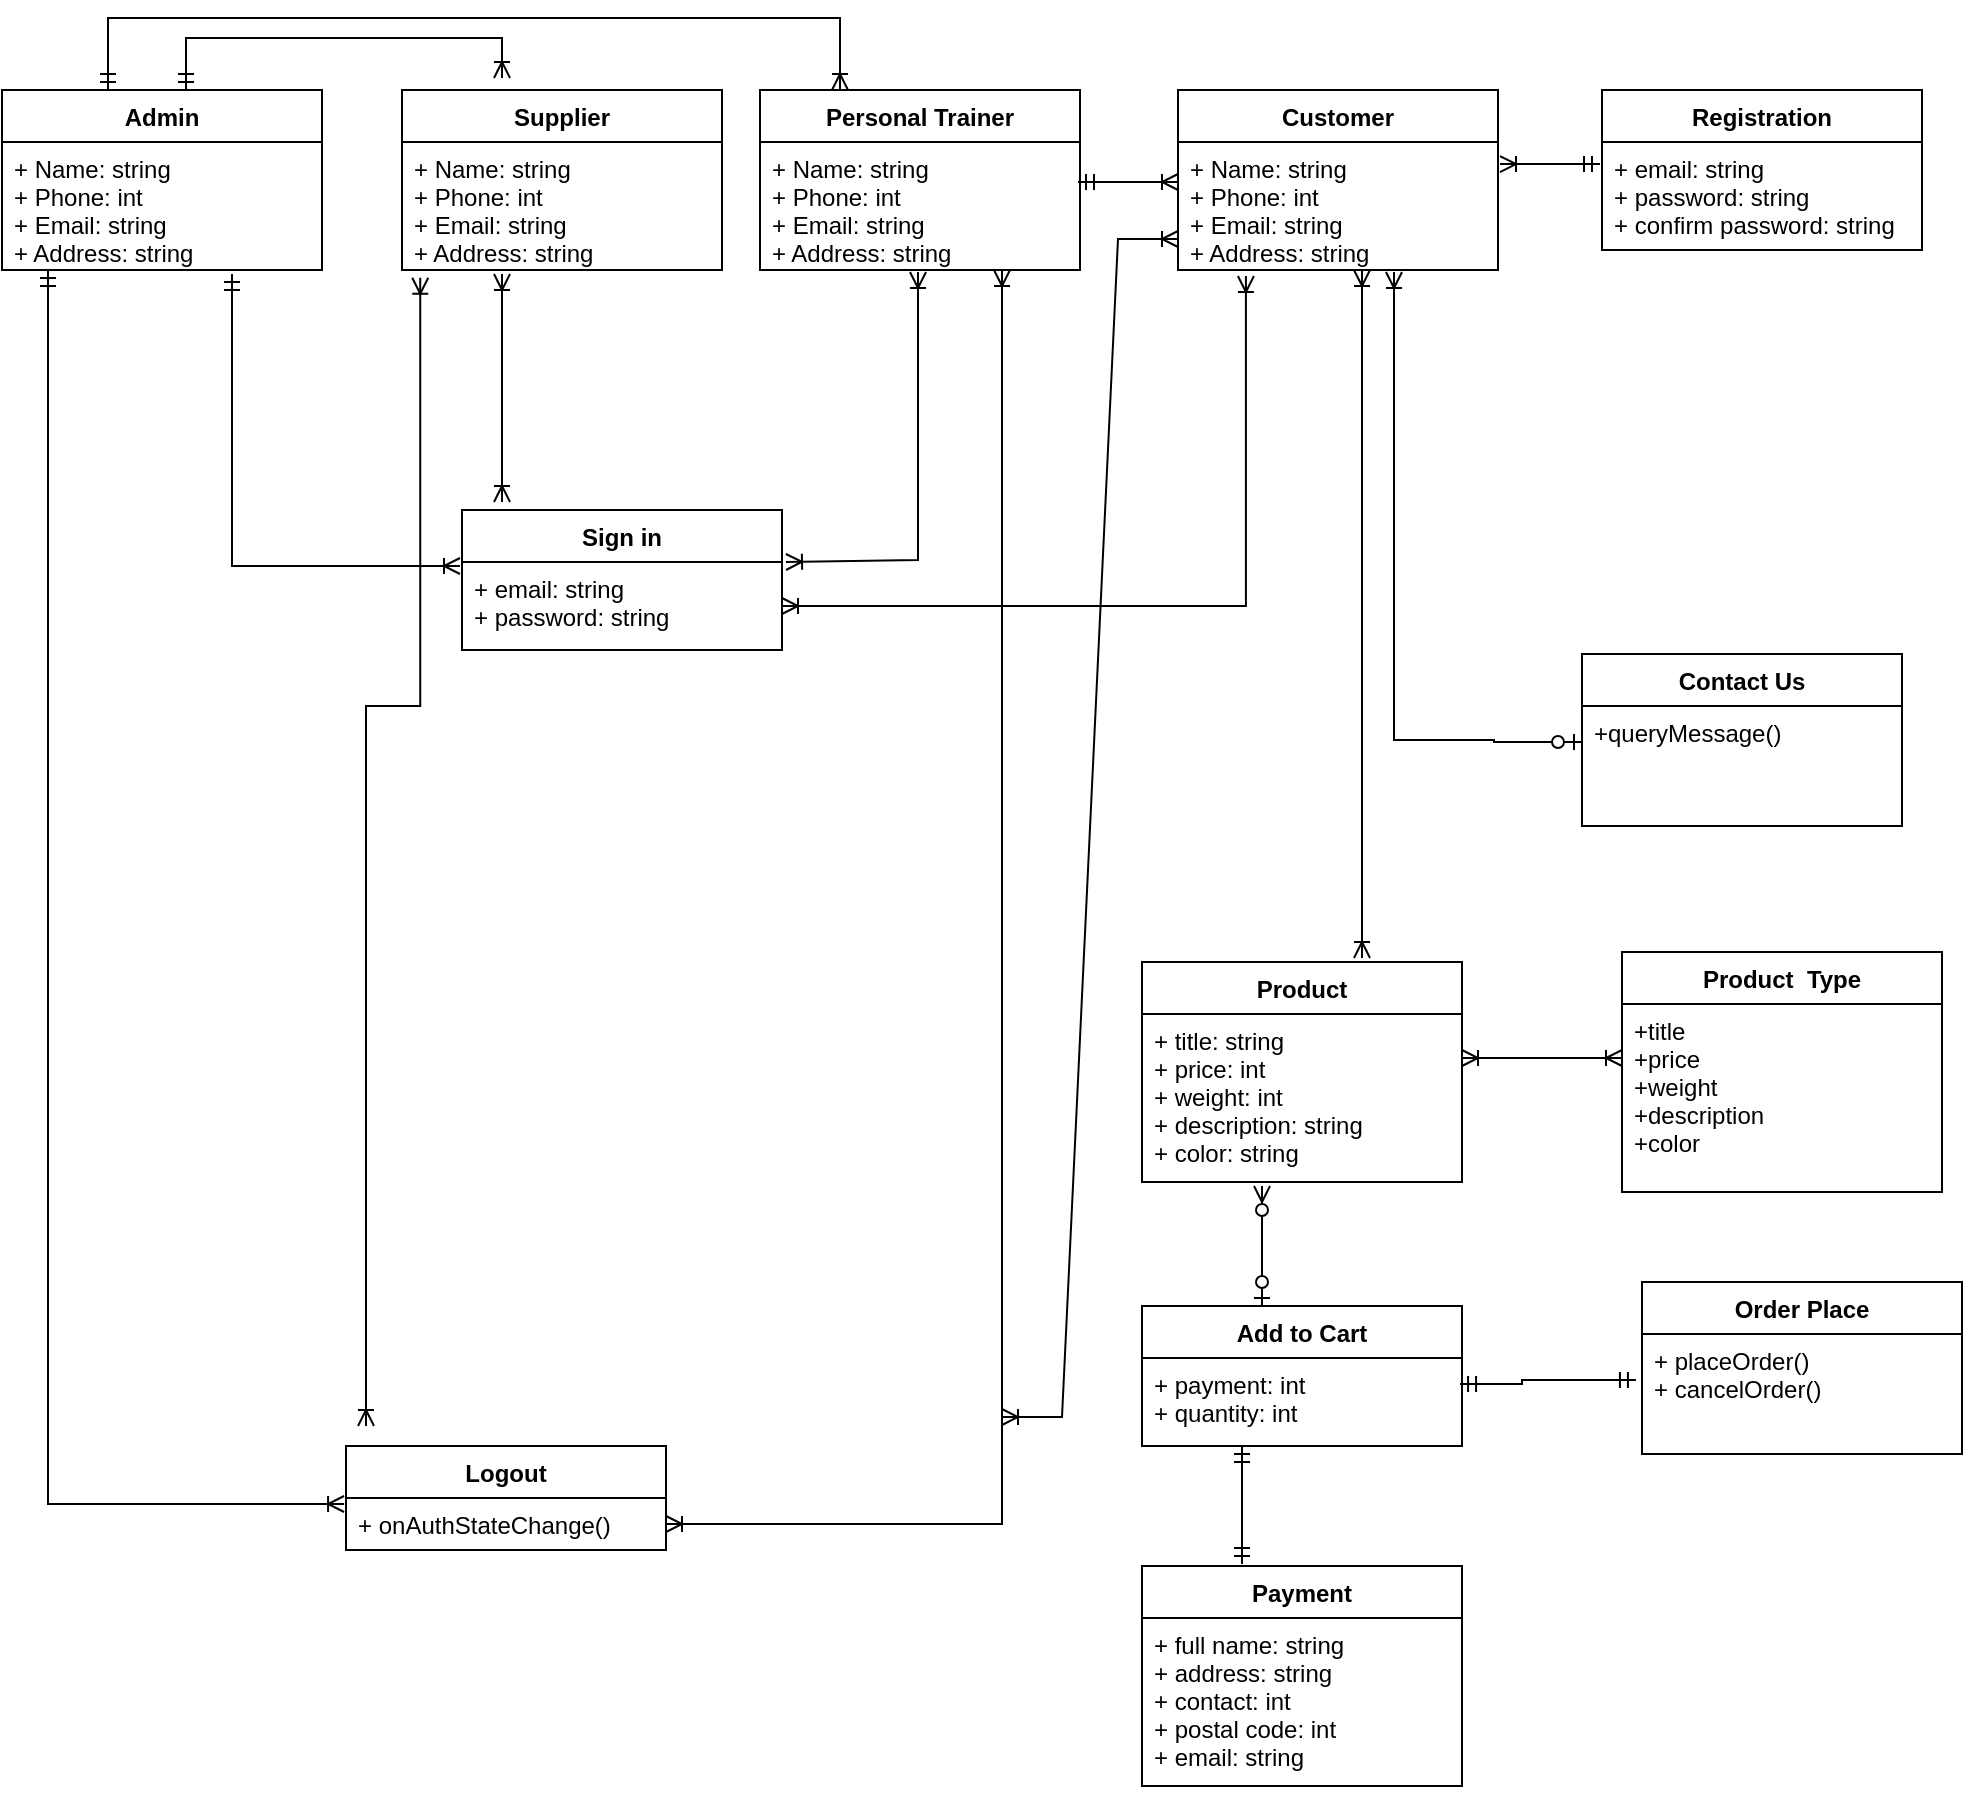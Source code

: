 <mxfile version="20.8.3" type="device"><diagram id="a10wNeTkIccnFE9XbOYr" name="Page-1"><mxGraphModel dx="1120" dy="488" grid="1" gridSize="10" guides="1" tooltips="1" connect="1" arrows="1" fold="1" page="1" pageScale="1" pageWidth="1100" pageHeight="1700" math="0" shadow="0"><root><mxCell id="0"/><mxCell id="1" parent="0"/><mxCell id="b2Wym28ZFADaAoh12szl-1" value="Registration" style="swimlane;fontStyle=1;align=center;verticalAlign=top;childLayout=stackLayout;horizontal=1;startSize=26;horizontalStack=0;resizeParent=1;resizeParentMax=0;resizeLast=0;collapsible=1;marginBottom=0;movable=0;resizable=0;rotatable=0;deletable=0;editable=0;connectable=0;" parent="1" vertex="1"><mxGeometry x="840" y="86" width="160" height="80" as="geometry"><mxRectangle x="832" y="86" width="110" height="30" as="alternateBounds"/></mxGeometry></mxCell><mxCell id="b2Wym28ZFADaAoh12szl-2" value="+ email: string&#10;+ password: string&#10;+ confirm password: string" style="text;strokeColor=none;fillColor=none;align=left;verticalAlign=top;spacingLeft=4;spacingRight=4;overflow=hidden;rotatable=0;points=[[0,0.5],[1,0.5]];portConstraint=eastwest;" parent="b2Wym28ZFADaAoh12szl-1" vertex="1"><mxGeometry y="26" width="160" height="54" as="geometry"/></mxCell><mxCell id="b2Wym28ZFADaAoh12szl-9" value="Payment" style="swimlane;fontStyle=1;align=center;verticalAlign=top;childLayout=stackLayout;horizontal=1;startSize=26;horizontalStack=0;resizeParent=1;resizeParentMax=0;resizeLast=0;collapsible=1;marginBottom=0;movable=0;resizable=0;rotatable=0;deletable=0;editable=0;connectable=0;" parent="1" vertex="1"><mxGeometry x="610" y="824" width="160" height="110" as="geometry"/></mxCell><mxCell id="b2Wym28ZFADaAoh12szl-10" value="+ full name: string&#10;+ address: string&#10;+ contact: int&#10;+ postal code: int&#10;+ email: string" style="text;strokeColor=none;fillColor=none;align=left;verticalAlign=top;spacingLeft=4;spacingRight=4;overflow=hidden;rotatable=0;points=[[0,0.5],[1,0.5]];portConstraint=eastwest;" parent="b2Wym28ZFADaAoh12szl-9" vertex="1"><mxGeometry y="26" width="160" height="84" as="geometry"/></mxCell><mxCell id="b2Wym28ZFADaAoh12szl-13" value="Add to Cart" style="swimlane;fontStyle=1;align=center;verticalAlign=top;childLayout=stackLayout;horizontal=1;startSize=26;horizontalStack=0;resizeParent=1;resizeParentMax=0;resizeLast=0;collapsible=1;marginBottom=0;movable=0;resizable=0;rotatable=0;deletable=0;editable=0;connectable=0;" parent="1" vertex="1"><mxGeometry x="610" y="694" width="160" height="70" as="geometry"/></mxCell><mxCell id="b2Wym28ZFADaAoh12szl-14" value="+ payment: int&#10;+ quantity: int" style="text;strokeColor=none;fillColor=none;align=left;verticalAlign=top;spacingLeft=4;spacingRight=4;overflow=hidden;rotatable=0;points=[[0,0.5],[1,0.5]];portConstraint=eastwest;" parent="b2Wym28ZFADaAoh12szl-13" vertex="1"><mxGeometry y="26" width="160" height="44" as="geometry"/></mxCell><mxCell id="b2Wym28ZFADaAoh12szl-17" value="Product" style="swimlane;fontStyle=1;align=center;verticalAlign=top;childLayout=stackLayout;horizontal=1;startSize=26;horizontalStack=0;resizeParent=1;resizeParentMax=0;resizeLast=0;collapsible=1;marginBottom=0;movable=0;resizable=0;rotatable=0;deletable=0;editable=0;connectable=0;" parent="1" vertex="1"><mxGeometry x="610" y="522" width="160" height="110" as="geometry"/></mxCell><mxCell id="b2Wym28ZFADaAoh12szl-18" value="+ title: string&#10;+ price: int&#10;+ weight: int&#10;+ description: string&#10;+ color: string" style="text;strokeColor=none;fillColor=none;align=left;verticalAlign=top;spacingLeft=4;spacingRight=4;overflow=hidden;rotatable=0;points=[[0,0.5],[1,0.5]];portConstraint=eastwest;" parent="b2Wym28ZFADaAoh12szl-17" vertex="1"><mxGeometry y="26" width="160" height="84" as="geometry"/></mxCell><mxCell id="yFuO4fXcs-HFA9jb5GJk-31" value="" style="edgeStyle=elbowEdgeStyle;fontSize=12;html=1;endArrow=ERzeroToMany;startArrow=ERzeroToOne;rounded=0;" parent="b2Wym28ZFADaAoh12szl-17" edge="1"><mxGeometry x="-1" y="-103" width="100" height="100" relative="1" as="geometry"><mxPoint x="60" y="172" as="sourcePoint"/><mxPoint x="60" y="112" as="targetPoint"/><Array as="points"><mxPoint x="60" y="142"/></Array><mxPoint x="-13" y="50" as="offset"/></mxGeometry></mxCell><mxCell id="b2Wym28ZFADaAoh12szl-25" value="Product  Type" style="swimlane;fontStyle=1;align=center;verticalAlign=top;childLayout=stackLayout;horizontal=1;startSize=26;horizontalStack=0;resizeParent=1;resizeParentMax=0;resizeLast=0;collapsible=1;marginBottom=0;movable=0;resizable=0;rotatable=0;deletable=0;editable=0;connectable=0;" parent="1" vertex="1"><mxGeometry x="850" y="517" width="160" height="120" as="geometry"/></mxCell><mxCell id="b2Wym28ZFADaAoh12szl-26" value="+title&#10;+price&#10;+weight&#10;+description&#10;+color" style="text;strokeColor=none;fillColor=none;align=left;verticalAlign=top;spacingLeft=4;spacingRight=4;overflow=hidden;rotatable=0;points=[[0,0.5],[1,0.5]];portConstraint=eastwest;" parent="b2Wym28ZFADaAoh12szl-25" vertex="1"><mxGeometry y="26" width="160" height="94" as="geometry"/></mxCell><mxCell id="b2Wym28ZFADaAoh12szl-37" value="Admin" style="swimlane;fontStyle=1;align=center;verticalAlign=top;childLayout=stackLayout;horizontal=1;startSize=26;horizontalStack=0;resizeParent=1;resizeParentMax=0;resizeLast=0;collapsible=1;marginBottom=0;movable=0;resizable=0;rotatable=0;deletable=0;editable=0;connectable=0;" parent="1" vertex="1"><mxGeometry x="40" y="86" width="160" height="90" as="geometry"/></mxCell><mxCell id="b2Wym28ZFADaAoh12szl-38" value="+ Name: string&#10;+ Phone: int&#10;+ Email: string&#10;+ Address: string" style="text;strokeColor=none;fillColor=none;align=left;verticalAlign=top;spacingLeft=4;spacingRight=4;overflow=hidden;rotatable=0;points=[[0,0.5],[1,0.5]];portConstraint=eastwest;" parent="b2Wym28ZFADaAoh12szl-37" vertex="1"><mxGeometry y="26" width="160" height="64" as="geometry"/></mxCell><mxCell id="b2Wym28ZFADaAoh12szl-41" value="Customer" style="swimlane;fontStyle=1;align=center;verticalAlign=top;childLayout=stackLayout;horizontal=1;startSize=26;horizontalStack=0;resizeParent=1;resizeParentMax=0;resizeLast=0;collapsible=1;marginBottom=0;movable=0;resizable=0;rotatable=0;deletable=0;editable=0;connectable=0;" parent="1" vertex="1"><mxGeometry x="628" y="86" width="160" height="90" as="geometry"/></mxCell><mxCell id="b2Wym28ZFADaAoh12szl-42" value="+ Name: string&#10;+ Phone: int&#10;+ Email: string&#10;+ Address: string" style="text;strokeColor=none;fillColor=none;align=left;verticalAlign=top;spacingLeft=4;spacingRight=4;overflow=hidden;rotatable=0;points=[[0,0.5],[1,0.5]];portConstraint=eastwest;" parent="b2Wym28ZFADaAoh12szl-41" vertex="1"><mxGeometry y="26" width="160" height="64" as="geometry"/></mxCell><mxCell id="b2Wym28ZFADaAoh12szl-45" value="Supplier" style="swimlane;fontStyle=1;align=center;verticalAlign=top;childLayout=stackLayout;horizontal=1;startSize=26;horizontalStack=0;resizeParent=1;resizeParentMax=0;resizeLast=0;collapsible=1;marginBottom=0;movable=0;resizable=0;rotatable=0;deletable=0;editable=0;connectable=0;" parent="1" vertex="1"><mxGeometry x="240" y="86" width="160" height="90" as="geometry"/></mxCell><mxCell id="b2Wym28ZFADaAoh12szl-46" value="+ Name: string&#10;+ Phone: int&#10;+ Email: string&#10;+ Address: string" style="text;strokeColor=none;fillColor=none;align=left;verticalAlign=top;spacingLeft=4;spacingRight=4;overflow=hidden;rotatable=0;points=[[0,0.5],[1,0.5]];portConstraint=eastwest;" parent="b2Wym28ZFADaAoh12szl-45" vertex="1"><mxGeometry y="26" width="160" height="64" as="geometry"/></mxCell><mxCell id="b2Wym28ZFADaAoh12szl-49" value="Contact Us" style="swimlane;fontStyle=1;align=center;verticalAlign=top;childLayout=stackLayout;horizontal=1;startSize=26;horizontalStack=0;resizeParent=1;resizeParentMax=0;resizeLast=0;collapsible=1;marginBottom=0;movable=0;resizable=0;rotatable=0;deletable=0;editable=0;connectable=0;" parent="1" vertex="1"><mxGeometry x="830" y="368" width="160" height="86" as="geometry"/></mxCell><mxCell id="b2Wym28ZFADaAoh12szl-52" value="+queryMessage()" style="text;strokeColor=none;fillColor=none;align=left;verticalAlign=top;spacingLeft=4;spacingRight=4;overflow=hidden;rotatable=0;points=[[0,0.5],[1,0.5]];portConstraint=eastwest;" parent="b2Wym28ZFADaAoh12szl-49" vertex="1"><mxGeometry y="26" width="160" height="60" as="geometry"/></mxCell><mxCell id="b2Wym28ZFADaAoh12szl-53" value="Logout" style="swimlane;fontStyle=1;align=center;verticalAlign=top;childLayout=stackLayout;horizontal=1;startSize=26;horizontalStack=0;resizeParent=1;resizeParentMax=0;resizeLast=0;collapsible=1;marginBottom=0;movable=0;resizable=0;rotatable=0;deletable=0;editable=0;connectable=0;" parent="1" vertex="1"><mxGeometry x="212" y="764" width="160" height="52" as="geometry"/></mxCell><mxCell id="b2Wym28ZFADaAoh12szl-56" value="+ onAuthStateChange()" style="text;strokeColor=none;fillColor=none;align=left;verticalAlign=top;spacingLeft=4;spacingRight=4;overflow=hidden;rotatable=0;points=[[0,0.5],[1,0.5]];portConstraint=eastwest;" parent="b2Wym28ZFADaAoh12szl-53" vertex="1"><mxGeometry y="26" width="160" height="26" as="geometry"/></mxCell><mxCell id="THUekhrKQt5cjs4oiz1T-20" value="Order Place" style="swimlane;fontStyle=1;align=center;verticalAlign=top;childLayout=stackLayout;horizontal=1;startSize=26;horizontalStack=0;resizeParent=1;resizeParentMax=0;resizeLast=0;collapsible=1;marginBottom=0;movable=0;resizable=0;rotatable=0;deletable=0;editable=0;connectable=0;" parent="1" vertex="1"><mxGeometry x="860" y="682" width="160" height="86" as="geometry"/></mxCell><mxCell id="THUekhrKQt5cjs4oiz1T-23" value="+ placeOrder()&#10;+ cancelOrder()" style="text;strokeColor=none;fillColor=none;align=left;verticalAlign=top;spacingLeft=4;spacingRight=4;overflow=hidden;rotatable=0;points=[[0,0.5],[1,0.5]];portConstraint=eastwest;" parent="THUekhrKQt5cjs4oiz1T-20" vertex="1"><mxGeometry y="26" width="160" height="60" as="geometry"/></mxCell><mxCell id="yFuO4fXcs-HFA9jb5GJk-8" value="Personal Trainer" style="swimlane;fontStyle=1;align=center;verticalAlign=top;childLayout=stackLayout;horizontal=1;startSize=26;horizontalStack=0;resizeParent=1;resizeParentMax=0;resizeLast=0;collapsible=1;marginBottom=0;movable=0;resizable=0;rotatable=0;deletable=0;editable=0;connectable=0;" parent="1" vertex="1"><mxGeometry x="419" y="86" width="160" height="90" as="geometry"/></mxCell><mxCell id="yFuO4fXcs-HFA9jb5GJk-25" value="" style="edgeStyle=elbowEdgeStyle;fontSize=12;html=1;endArrow=ERoneToMany;startArrow=ERmandOne;rounded=0;elbow=vertical;" parent="yFuO4fXcs-HFA9jb5GJk-8" edge="1"><mxGeometry width="100" height="100" relative="1" as="geometry"><mxPoint x="159" y="46" as="sourcePoint"/><mxPoint x="209" y="46" as="targetPoint"/><Array as="points"><mxPoint x="199" y="46"/></Array></mxGeometry></mxCell><mxCell id="yFuO4fXcs-HFA9jb5GJk-9" value="+ Name: string&#10;+ Phone: int&#10;+ Email: string&#10;+ Address: string" style="text;strokeColor=none;fillColor=none;align=left;verticalAlign=top;spacingLeft=4;spacingRight=4;overflow=hidden;rotatable=0;points=[[0,0.5],[1,0.5]];portConstraint=eastwest;" parent="yFuO4fXcs-HFA9jb5GJk-8" vertex="1"><mxGeometry y="26" width="160" height="64" as="geometry"/></mxCell><mxCell id="yFuO4fXcs-HFA9jb5GJk-12" value="" style="edgeStyle=elbowEdgeStyle;fontSize=12;html=1;endArrow=ERoneToMany;startArrow=ERmandOne;rounded=0;elbow=vertical;" parent="1" edge="1"><mxGeometry width="100" height="100" relative="1" as="geometry"><mxPoint x="132" y="86" as="sourcePoint"/><mxPoint x="290" y="80" as="targetPoint"/><Array as="points"><mxPoint x="210" y="60"/></Array></mxGeometry></mxCell><mxCell id="yFuO4fXcs-HFA9jb5GJk-13" value="" style="edgeStyle=elbowEdgeStyle;fontSize=12;html=1;endArrow=ERoneToMany;startArrow=ERmandOne;rounded=0;elbow=vertical;entryX=0.25;entryY=0;entryDx=0;entryDy=0;" parent="1" target="yFuO4fXcs-HFA9jb5GJk-8" edge="1"><mxGeometry width="100" height="100" relative="1" as="geometry"><mxPoint x="93" y="86" as="sourcePoint"/><mxPoint x="251" y="80" as="targetPoint"/><Array as="points"><mxPoint x="170" y="50"/></Array></mxGeometry></mxCell><mxCell id="yFuO4fXcs-HFA9jb5GJk-14" value="" style="edgeStyle=elbowEdgeStyle;fontSize=12;html=1;endArrow=ERoneToMany;startArrow=ERmandOne;rounded=0;elbow=vertical;exitX=0.475;exitY=1.031;exitDx=0;exitDy=0;exitPerimeter=0;" parent="1" edge="1"><mxGeometry width="100" height="100" relative="1" as="geometry"><mxPoint x="155" y="177.984" as="sourcePoint"/><mxPoint x="269" y="324" as="targetPoint"/><Array as="points"><mxPoint x="119" y="324"/></Array></mxGeometry></mxCell><mxCell id="yFuO4fXcs-HFA9jb5GJk-15" value="Sign in" style="swimlane;fontStyle=1;align=center;verticalAlign=top;childLayout=stackLayout;horizontal=1;startSize=26;horizontalStack=0;resizeParent=1;resizeParentMax=0;resizeLast=0;collapsible=1;marginBottom=0;movable=0;resizable=0;rotatable=0;deletable=0;editable=0;connectable=0;" parent="1" vertex="1"><mxGeometry x="270" y="296" width="160" height="70" as="geometry"/></mxCell><mxCell id="yFuO4fXcs-HFA9jb5GJk-16" value="+ email: string&#10;+ password: string" style="text;strokeColor=none;fillColor=none;align=left;verticalAlign=top;spacingLeft=4;spacingRight=4;overflow=hidden;rotatable=0;points=[[0,0.5],[1,0.5]];portConstraint=eastwest;" parent="yFuO4fXcs-HFA9jb5GJk-15" vertex="1"><mxGeometry y="26" width="160" height="44" as="geometry"/></mxCell><mxCell id="yFuO4fXcs-HFA9jb5GJk-21" value="" style="edgeStyle=elbowEdgeStyle;fontSize=12;html=1;endArrow=ERoneToMany;startArrow=ERoneToMany;rounded=0;elbow=vertical;" parent="1" edge="1"><mxGeometry width="100" height="100" relative="1" as="geometry"><mxPoint x="290" y="292" as="sourcePoint"/><mxPoint x="290" y="178" as="targetPoint"/><Array as="points"><mxPoint x="290" y="242"/></Array></mxGeometry></mxCell><mxCell id="yFuO4fXcs-HFA9jb5GJk-23" value="" style="edgeStyle=elbowEdgeStyle;fontSize=12;html=1;endArrow=ERoneToMany;startArrow=ERoneToMany;rounded=0;elbow=vertical;exitX=1.025;exitY=0.659;exitDx=0;exitDy=0;exitPerimeter=0;" parent="1" edge="1"><mxGeometry x="0.263" y="-190" width="100" height="100" relative="1" as="geometry"><mxPoint x="432" y="321.996" as="sourcePoint"/><mxPoint x="498" y="177" as="targetPoint"/><Array as="points"><mxPoint x="518" y="321"/></Array><mxPoint as="offset"/></mxGeometry></mxCell><mxCell id="yFuO4fXcs-HFA9jb5GJk-24" value="" style="edgeStyle=elbowEdgeStyle;fontSize=12;html=1;endArrow=ERoneToMany;startArrow=ERoneToMany;rounded=0;elbow=vertical;exitX=1;exitY=0.5;exitDx=0;exitDy=0;entryX=0.106;entryY=1.047;entryDx=0;entryDy=0;entryPerimeter=0;" parent="1" source="yFuO4fXcs-HFA9jb5GJk-16" edge="1"><mxGeometry x="0.263" y="-190" width="100" height="100" relative="1" as="geometry"><mxPoint x="447" y="344.0" as="sourcePoint"/><mxPoint x="661.96" y="179.008" as="targetPoint"/><Array as="points"><mxPoint x="567" y="344"/></Array><mxPoint as="offset"/></mxGeometry></mxCell><mxCell id="yFuO4fXcs-HFA9jb5GJk-26" value="" style="edgeStyle=elbowEdgeStyle;fontSize=12;html=1;endArrow=ERoneToMany;startArrow=ERmandOne;rounded=0;elbow=vertical;" parent="1" edge="1"><mxGeometry width="100" height="100" relative="1" as="geometry"><mxPoint x="839" y="123" as="sourcePoint"/><mxPoint x="789" y="123" as="targetPoint"/><Array as="points"><mxPoint x="783" y="123.02"/></Array></mxGeometry></mxCell><mxCell id="yFuO4fXcs-HFA9jb5GJk-28" value="" style="edgeStyle=orthogonalEdgeStyle;fontSize=12;html=1;endArrow=ERoneToMany;startArrow=ERzeroToOne;rounded=0;elbow=vertical;exitX=-0.025;exitY=0.317;exitDx=0;exitDy=0;exitPerimeter=0;" parent="1" edge="1"><mxGeometry x="1" y="-120" width="100" height="100" relative="1" as="geometry"><mxPoint x="830" y="412.02" as="sourcePoint"/><mxPoint x="736" y="177" as="targetPoint"/><Array as="points"><mxPoint x="786" y="412"/><mxPoint x="786" y="411"/><mxPoint x="736" y="411"/></Array><mxPoint as="offset"/></mxGeometry></mxCell><mxCell id="yFuO4fXcs-HFA9jb5GJk-29" value="" style="edgeStyle=elbowEdgeStyle;fontSize=12;html=1;endArrow=ERoneToMany;startArrow=ERoneToMany;rounded=0;elbow=vertical;" parent="1" edge="1"><mxGeometry width="100" height="100" relative="1" as="geometry"><mxPoint x="720" y="520" as="sourcePoint"/><mxPoint x="720" y="176" as="targetPoint"/><Array as="points"><mxPoint x="720" y="240"/></Array></mxGeometry></mxCell><mxCell id="yFuO4fXcs-HFA9jb5GJk-30" value="" style="edgeStyle=elbowEdgeStyle;fontSize=12;html=1;endArrow=ERoneToMany;startArrow=ERoneToMany;rounded=0;elbow=vertical;" parent="1" edge="1"><mxGeometry width="100" height="100" relative="1" as="geometry"><mxPoint x="770" y="570" as="sourcePoint"/><mxPoint x="850" y="570" as="targetPoint"/><Array as="points"><mxPoint x="800" y="570"/></Array></mxGeometry></mxCell><mxCell id="yFuO4fXcs-HFA9jb5GJk-32" value="" style="edgeStyle=elbowEdgeStyle;fontSize=12;html=1;endArrow=ERmandOne;startArrow=ERmandOne;rounded=0;" parent="1" edge="1"><mxGeometry x="1" y="-271" width="100" height="100" relative="1" as="geometry"><mxPoint x="660" y="823" as="sourcePoint"/><mxPoint x="660" y="764" as="targetPoint"/><Array as="points"><mxPoint x="660" y="803"/></Array><mxPoint x="-1" y="-20" as="offset"/></mxGeometry></mxCell><mxCell id="yFuO4fXcs-HFA9jb5GJk-35" value="" style="edgeStyle=elbowEdgeStyle;fontSize=12;html=1;endArrow=ERmandOne;startArrow=ERmandOne;rounded=0;entryX=0.994;entryY=0.295;entryDx=0;entryDy=0;entryPerimeter=0;exitX=-0.019;exitY=0.383;exitDx=0;exitDy=0;exitPerimeter=0;" parent="1" source="THUekhrKQt5cjs4oiz1T-23" target="b2Wym28ZFADaAoh12szl-14" edge="1"><mxGeometry x="1" y="-271" width="100" height="100" relative="1" as="geometry"><mxPoint x="810" y="809" as="sourcePoint"/><mxPoint x="780" y="740" as="targetPoint"/><Array as="points"><mxPoint x="800" y="738"/></Array><mxPoint x="-1" y="-20" as="offset"/></mxGeometry></mxCell><mxCell id="yFuO4fXcs-HFA9jb5GJk-38" value="" style="edgeStyle=elbowEdgeStyle;fontSize=12;html=1;endArrow=ERoneToMany;startArrow=ERmandOne;rounded=0;elbow=vertical;exitX=0.475;exitY=1.031;exitDx=0;exitDy=0;exitPerimeter=0;entryX=-0.006;entryY=0.115;entryDx=0;entryDy=0;entryPerimeter=0;" parent="1" target="b2Wym28ZFADaAoh12szl-56" edge="1"><mxGeometry width="100" height="100" relative="1" as="geometry"><mxPoint x="63" y="176.004" as="sourcePoint"/><mxPoint x="177" y="322.02" as="targetPoint"/><Array as="points"><mxPoint x="140" y="793"/></Array></mxGeometry></mxCell><mxCell id="yFuO4fXcs-HFA9jb5GJk-39" value="" style="edgeStyle=elbowEdgeStyle;fontSize=12;html=1;endArrow=ERoneToMany;startArrow=ERoneToMany;rounded=0;elbow=vertical;entryX=0.057;entryY=1.06;entryDx=0;entryDy=0;entryPerimeter=0;" parent="1" target="b2Wym28ZFADaAoh12szl-46" edge="1"><mxGeometry width="100" height="100" relative="1" as="geometry"><mxPoint x="222" y="754" as="sourcePoint"/><mxPoint x="292" y="140" as="targetPoint"/><Array as="points"><mxPoint x="252" y="394"/><mxPoint x="232" y="384"/><mxPoint x="252" y="384"/></Array></mxGeometry></mxCell><mxCell id="yFuO4fXcs-HFA9jb5GJk-41" value="" style="edgeStyle=elbowEdgeStyle;fontSize=12;html=1;endArrow=ERoneToMany;startArrow=ERoneToMany;rounded=0;elbow=vertical;exitX=1;exitY=0.5;exitDx=0;exitDy=0;" parent="1" source="b2Wym28ZFADaAoh12szl-56" edge="1"><mxGeometry x="0.439" y="-220" width="100" height="100" relative="1" as="geometry"><mxPoint x="540" y="290" as="sourcePoint"/><mxPoint x="540" y="176" as="targetPoint"/><Array as="points"><mxPoint x="580" y="803"/></Array><mxPoint as="offset"/></mxGeometry></mxCell><mxCell id="yFuO4fXcs-HFA9jb5GJk-42" value="" style="edgeStyle=entityRelationEdgeStyle;fontSize=12;html=1;endArrow=ERoneToMany;startArrow=ERoneToMany;rounded=0;entryX=-0.05;entryY=0.75;entryDx=0;entryDy=0;entryPerimeter=0;" parent="1" edge="1"><mxGeometry x="1" y="-190" width="100" height="100" relative="1" as="geometry"><mxPoint x="540" y="749.5" as="sourcePoint"/><mxPoint x="628" y="160.5" as="targetPoint"/><mxPoint as="offset"/></mxGeometry></mxCell></root></mxGraphModel></diagram></mxfile>